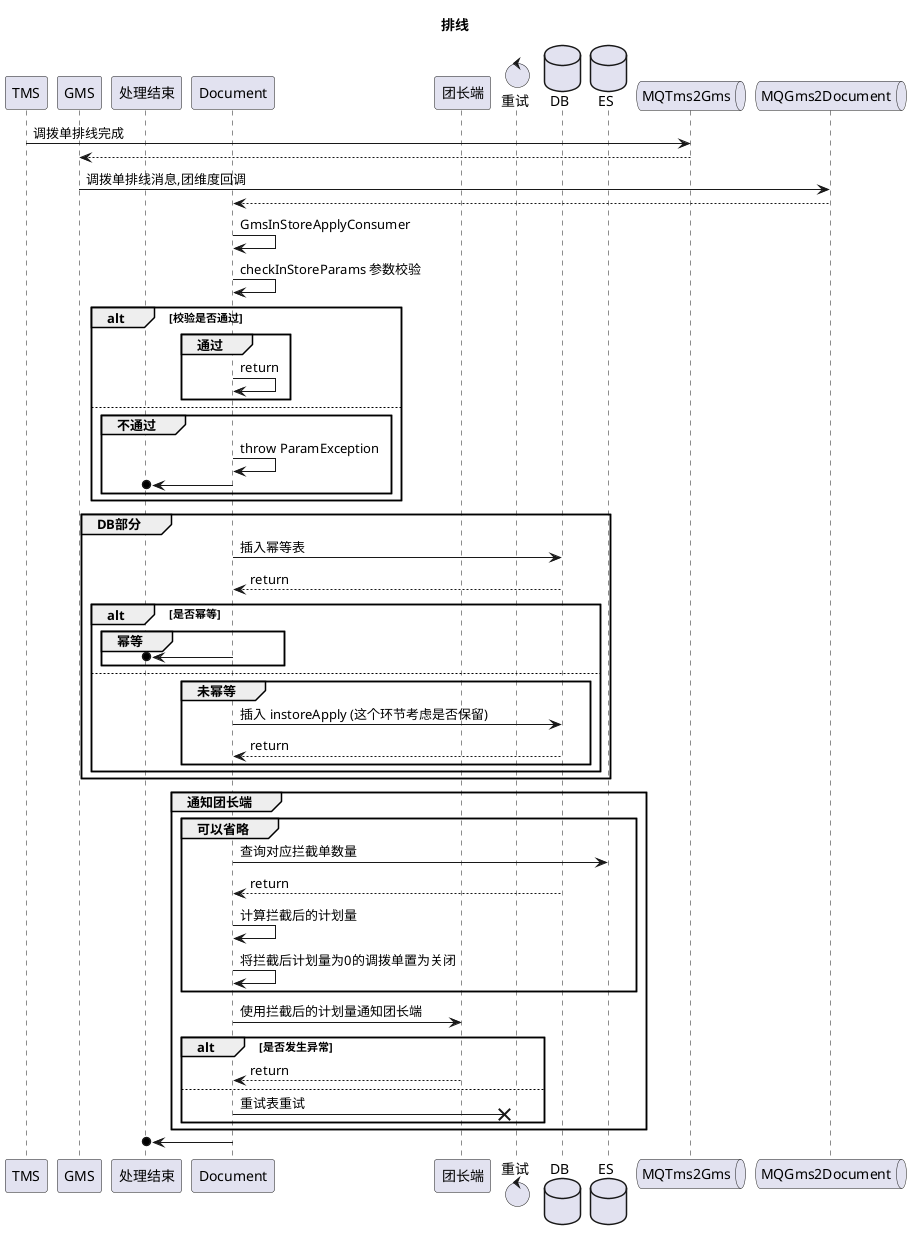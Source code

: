 @startuml
title 排线

participant TMS as TMS
participant GMS as GMS
participant 处理结束 as 处理结束
participant Document as Document
participant 团长端 as 团长端
control 重试 as 重试
database DB as DB
database ES as ES
queue MQTms2Gms as MQTms2Gms
queue MQGms2Document as MQGms2Document


       TMS -> MQTms2Gms:调拨单排线完成
       MQTms2Gms --> GMS
       GMS -> MQGms2Document :调拨单排线消息,团维度回调
       MQGms2Document --> Document
       Document -> Document:GmsInStoreApplyConsumer
       Document -> Document :checkInStoreParams 参数校验
       alt 校验是否通过
           group 通过
           Document -> Document: return
           end
       else
          group 不通过
          Document -> Document: throw ParamException
          Document ->o  处理结束
          end
       end
       group DB部分
          Document -> DB:插入幂等表
          DB --> Document:return
          alt 是否幂等
            group 幂等
            Document ->o 处理结束
            end
          else
            group 未幂等
            Document -> DB:插入 instoreApply (这个环节考虑是否保留)
            DB --> Document:return
            end
          end
       end
       group 通知团长端
         group 可以省略
            Document -> ES:查询对应拦截单数量
            DB --> Document:return
            Document -> Document:计算拦截后的计划量
            Document -> Document:将拦截后计划量为0的调拨单置为关闭
         end
         Document -> 团长端:使用拦截后的计划量通知团长端
         alt 是否发生异常
            团长端 --> Document:return
            else
            Document ->x 重试 :重试表重试
         end
       end
       Document ->o 处理结束
@enduml
